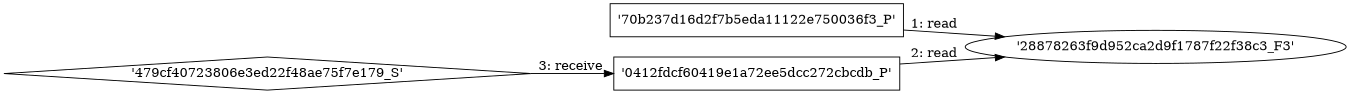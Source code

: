 digraph "D:\Learning\Paper\apt\基于CTI的攻击预警\Dataset\攻击图\ASGfromALLCTI\Fareit Spam Rocking Out to a New File Type.dot" {
rankdir="LR"
size="9"
fixedsize="false"
splines="true"
nodesep=0.3
ranksep=0
fontsize=10
overlap="scalexy"
engine= "neato"
	"'28878263f9d952ca2d9f1787f22f38c3_F3'" [node_type=file shape=ellipse]
	"'70b237d16d2f7b5eda11122e750036f3_P'" [node_type=Process shape=box]
	"'70b237d16d2f7b5eda11122e750036f3_P'" -> "'28878263f9d952ca2d9f1787f22f38c3_F3'" [label="1: read"]
	"'28878263f9d952ca2d9f1787f22f38c3_F3'" [node_type=file shape=ellipse]
	"'0412fdcf60419e1a72ee5dcc272cbcdb_P'" [node_type=Process shape=box]
	"'0412fdcf60419e1a72ee5dcc272cbcdb_P'" -> "'28878263f9d952ca2d9f1787f22f38c3_F3'" [label="2: read"]
	"'0412fdcf60419e1a72ee5dcc272cbcdb_P'" [node_type=Process shape=box]
	"'479cf40723806e3ed22f48ae75f7e179_S'" [node_type=Socket shape=diamond]
	"'479cf40723806e3ed22f48ae75f7e179_S'" -> "'0412fdcf60419e1a72ee5dcc272cbcdb_P'" [label="3: receive"]
}
